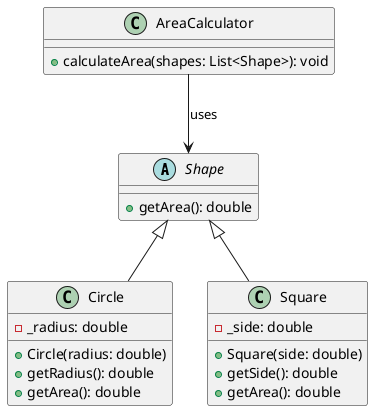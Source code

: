 @startuml AreaCalculator

abstract class Shape {
  + getArea(): double
}

class Circle {
  - _radius: double
  + Circle(radius: double)
  + getRadius(): double
  + getArea(): double
}

class Square {
  - _side: double
  + Square(side: double)
  + getSide(): double
  + getArea(): double
}

class AreaCalculator {
  + calculateArea(shapes: List<Shape>): void
}

Shape <|-- Circle
Shape <|-- Square
AreaCalculator --> Shape : uses


@enduml
